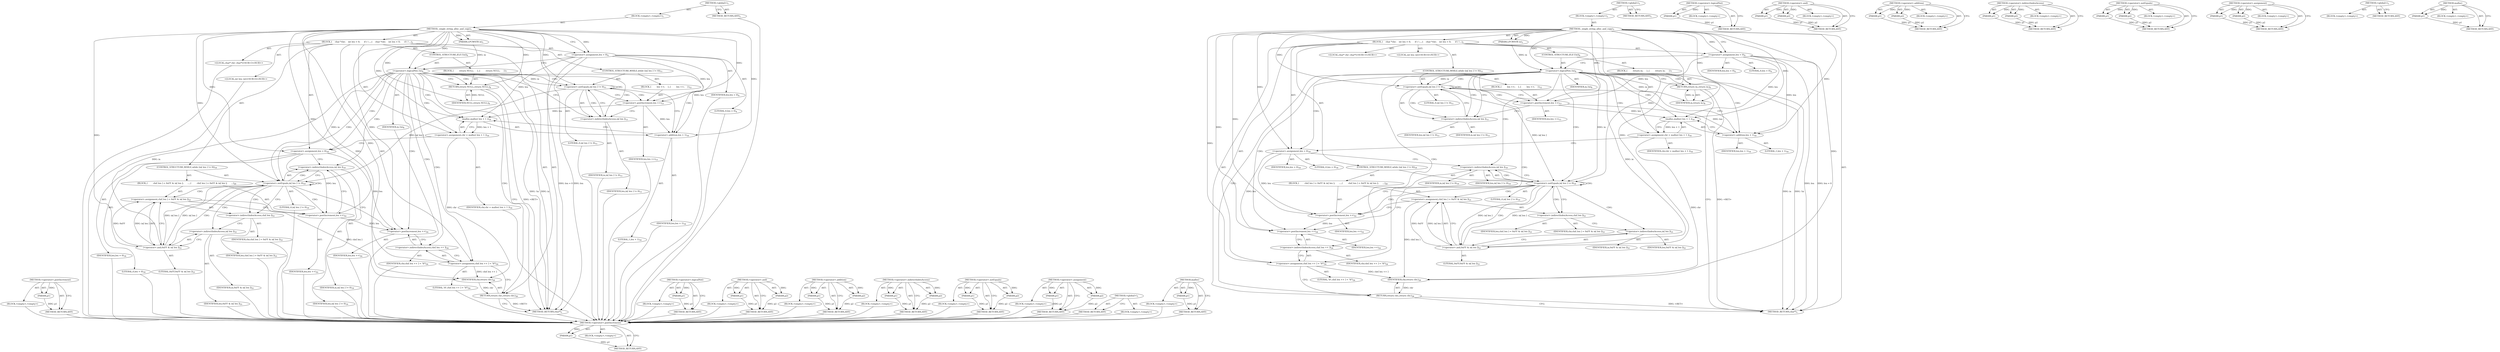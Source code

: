 digraph "malloc" {
vulnerable_108 [label=<(METHOD,&lt;operator&gt;.postIncrement)>];
vulnerable_109 [label=<(PARAM,p1)>];
vulnerable_110 [label=<(BLOCK,&lt;empty&gt;,&lt;empty&gt;)>];
vulnerable_111 [label=<(METHOD_RETURN,ANY)>];
vulnerable_6 [label=<(METHOD,&lt;global&gt;)<SUB>1</SUB>>];
vulnerable_7 [label=<(BLOCK,&lt;empty&gt;,&lt;empty&gt;)<SUB>1</SUB>>];
vulnerable_8 [label=<(METHOD,_single_string_alloc_and_copy)<SUB>1</SUB>>];
vulnerable_9 [label=<(PARAM,LPCWSTR in)<SUB>1</SUB>>];
vulnerable_10 [label=<(BLOCK,{
    char *chr;
    int len = 0;
 
     if ( !...,{
    char *chr;
    int len = 0;
 
     if ( !...)<SUB>2</SUB>>];
vulnerable_11 [label="<(LOCAL,char* chr: char*)<SUB>3</SUB>>"];
vulnerable_12 [label="<(LOCAL,int len: int)<SUB>4</SUB>>"];
vulnerable_13 [label=<(&lt;operator&gt;.assignment,len = 0)<SUB>4</SUB>>];
vulnerable_14 [label=<(IDENTIFIER,len,len = 0)<SUB>4</SUB>>];
vulnerable_15 [label=<(LITERAL,0,len = 0)<SUB>4</SUB>>];
vulnerable_16 [label=<(CONTROL_STRUCTURE,IF,if (!in))<SUB>6</SUB>>];
vulnerable_17 [label=<(&lt;operator&gt;.logicalNot,!in)<SUB>6</SUB>>];
vulnerable_18 [label=<(IDENTIFIER,in,!in)<SUB>6</SUB>>];
vulnerable_19 [label=<(BLOCK,{
        return in;
     },{
        return in;
     })<SUB>7</SUB>>];
vulnerable_20 [label=<(RETURN,return in;,return in;)<SUB>8</SUB>>];
vulnerable_21 [label=<(IDENTIFIER,in,return in;)<SUB>8</SUB>>];
vulnerable_22 [label=<(CONTROL_STRUCTURE,WHILE,while (in[ len ] != 0))<SUB>11</SUB>>];
vulnerable_23 [label=<(&lt;operator&gt;.notEquals,in[ len ] != 0)<SUB>11</SUB>>];
vulnerable_24 [label=<(&lt;operator&gt;.indirectIndexAccess,in[ len ])<SUB>11</SUB>>];
vulnerable_25 [label=<(IDENTIFIER,in,in[ len ] != 0)<SUB>11</SUB>>];
vulnerable_26 [label=<(IDENTIFIER,len,in[ len ] != 0)<SUB>11</SUB>>];
vulnerable_27 [label=<(LITERAL,0,in[ len ] != 0)<SUB>11</SUB>>];
vulnerable_28 [label=<(BLOCK,{
        len ++;
    },{
        len ++;
    })<SUB>12</SUB>>];
vulnerable_29 [label=<(&lt;operator&gt;.postIncrement,len ++)<SUB>13</SUB>>];
vulnerable_30 [label=<(IDENTIFIER,len,len ++)<SUB>13</SUB>>];
vulnerable_31 [label=<(&lt;operator&gt;.assignment,chr = malloc( len + 1 ))<SUB>16</SUB>>];
vulnerable_32 [label=<(IDENTIFIER,chr,chr = malloc( len + 1 ))<SUB>16</SUB>>];
vulnerable_33 [label=<(malloc,malloc( len + 1 ))<SUB>16</SUB>>];
vulnerable_34 [label=<(&lt;operator&gt;.addition,len + 1)<SUB>16</SUB>>];
vulnerable_35 [label=<(IDENTIFIER,len,len + 1)<SUB>16</SUB>>];
vulnerable_36 [label=<(LITERAL,1,len + 1)<SUB>16</SUB>>];
vulnerable_37 [label=<(&lt;operator&gt;.assignment,len = 0)<SUB>18</SUB>>];
vulnerable_38 [label=<(IDENTIFIER,len,len = 0)<SUB>18</SUB>>];
vulnerable_39 [label=<(LITERAL,0,len = 0)<SUB>18</SUB>>];
vulnerable_40 [label=<(CONTROL_STRUCTURE,WHILE,while (in[ len ] != 0))<SUB>19</SUB>>];
vulnerable_41 [label=<(&lt;operator&gt;.notEquals,in[ len ] != 0)<SUB>19</SUB>>];
vulnerable_42 [label=<(&lt;operator&gt;.indirectIndexAccess,in[ len ])<SUB>19</SUB>>];
vulnerable_43 [label=<(IDENTIFIER,in,in[ len ] != 0)<SUB>19</SUB>>];
vulnerable_44 [label=<(IDENTIFIER,len,in[ len ] != 0)<SUB>19</SUB>>];
vulnerable_45 [label=<(LITERAL,0,in[ len ] != 0)<SUB>19</SUB>>];
vulnerable_46 [label=<(BLOCK,{
        chr[ len ] = 0xFF &amp; in[ len ];
      ...,{
        chr[ len ] = 0xFF &amp; in[ len ];
      ...)<SUB>20</SUB>>];
vulnerable_47 [label=<(&lt;operator&gt;.assignment,chr[ len ] = 0xFF &amp; in[ len ])<SUB>21</SUB>>];
vulnerable_48 [label=<(&lt;operator&gt;.indirectIndexAccess,chr[ len ])<SUB>21</SUB>>];
vulnerable_49 [label=<(IDENTIFIER,chr,chr[ len ] = 0xFF &amp; in[ len ])<SUB>21</SUB>>];
vulnerable_50 [label=<(IDENTIFIER,len,chr[ len ] = 0xFF &amp; in[ len ])<SUB>21</SUB>>];
vulnerable_51 [label=<(&lt;operator&gt;.and,0xFF &amp; in[ len ])<SUB>21</SUB>>];
vulnerable_52 [label=<(LITERAL,0xFF,0xFF &amp; in[ len ])<SUB>21</SUB>>];
vulnerable_53 [label=<(&lt;operator&gt;.indirectIndexAccess,in[ len ])<SUB>21</SUB>>];
vulnerable_54 [label=<(IDENTIFIER,in,0xFF &amp; in[ len ])<SUB>21</SUB>>];
vulnerable_55 [label=<(IDENTIFIER,len,0xFF &amp; in[ len ])<SUB>21</SUB>>];
vulnerable_56 [label=<(&lt;operator&gt;.postIncrement,len ++)<SUB>22</SUB>>];
vulnerable_57 [label=<(IDENTIFIER,len,len ++)<SUB>22</SUB>>];
vulnerable_58 [label=<(&lt;operator&gt;.assignment,chr[ len ++ ] = '\0')<SUB>24</SUB>>];
vulnerable_59 [label=<(&lt;operator&gt;.indirectIndexAccess,chr[ len ++ ])<SUB>24</SUB>>];
vulnerable_60 [label=<(IDENTIFIER,chr,chr[ len ++ ] = '\0')<SUB>24</SUB>>];
vulnerable_61 [label=<(&lt;operator&gt;.postIncrement,len ++)<SUB>24</SUB>>];
vulnerable_62 [label=<(IDENTIFIER,len,len ++)<SUB>24</SUB>>];
vulnerable_63 [label=<(LITERAL,'\0',chr[ len ++ ] = '\0')<SUB>24</SUB>>];
vulnerable_64 [label=<(RETURN,return chr;,return chr;)<SUB>26</SUB>>];
vulnerable_65 [label=<(IDENTIFIER,chr,return chr;)<SUB>26</SUB>>];
vulnerable_66 [label=<(METHOD_RETURN,char*)<SUB>1</SUB>>];
vulnerable_68 [label=<(METHOD_RETURN,ANY)<SUB>1</SUB>>];
vulnerable_94 [label=<(METHOD,&lt;operator&gt;.logicalNot)>];
vulnerable_95 [label=<(PARAM,p1)>];
vulnerable_96 [label=<(BLOCK,&lt;empty&gt;,&lt;empty&gt;)>];
vulnerable_97 [label=<(METHOD_RETURN,ANY)>];
vulnerable_121 [label=<(METHOD,&lt;operator&gt;.and)>];
vulnerable_122 [label=<(PARAM,p1)>];
vulnerable_123 [label=<(PARAM,p2)>];
vulnerable_124 [label=<(BLOCK,&lt;empty&gt;,&lt;empty&gt;)>];
vulnerable_125 [label=<(METHOD_RETURN,ANY)>];
vulnerable_116 [label=<(METHOD,&lt;operator&gt;.addition)>];
vulnerable_117 [label=<(PARAM,p1)>];
vulnerable_118 [label=<(PARAM,p2)>];
vulnerable_119 [label=<(BLOCK,&lt;empty&gt;,&lt;empty&gt;)>];
vulnerable_120 [label=<(METHOD_RETURN,ANY)>];
vulnerable_103 [label=<(METHOD,&lt;operator&gt;.indirectIndexAccess)>];
vulnerable_104 [label=<(PARAM,p1)>];
vulnerable_105 [label=<(PARAM,p2)>];
vulnerable_106 [label=<(BLOCK,&lt;empty&gt;,&lt;empty&gt;)>];
vulnerable_107 [label=<(METHOD_RETURN,ANY)>];
vulnerable_98 [label=<(METHOD,&lt;operator&gt;.notEquals)>];
vulnerable_99 [label=<(PARAM,p1)>];
vulnerable_100 [label=<(PARAM,p2)>];
vulnerable_101 [label=<(BLOCK,&lt;empty&gt;,&lt;empty&gt;)>];
vulnerable_102 [label=<(METHOD_RETURN,ANY)>];
vulnerable_89 [label=<(METHOD,&lt;operator&gt;.assignment)>];
vulnerable_90 [label=<(PARAM,p1)>];
vulnerable_91 [label=<(PARAM,p2)>];
vulnerable_92 [label=<(BLOCK,&lt;empty&gt;,&lt;empty&gt;)>];
vulnerable_93 [label=<(METHOD_RETURN,ANY)>];
vulnerable_83 [label=<(METHOD,&lt;global&gt;)<SUB>1</SUB>>];
vulnerable_84 [label=<(BLOCK,&lt;empty&gt;,&lt;empty&gt;)>];
vulnerable_85 [label=<(METHOD_RETURN,ANY)>];
vulnerable_112 [label=<(METHOD,malloc)>];
vulnerable_113 [label=<(PARAM,p1)>];
vulnerable_114 [label=<(BLOCK,&lt;empty&gt;,&lt;empty&gt;)>];
vulnerable_115 [label=<(METHOD_RETURN,ANY)>];
fixed_108 [label=<(METHOD,&lt;operator&gt;.postIncrement)>];
fixed_109 [label=<(PARAM,p1)>];
fixed_110 [label=<(BLOCK,&lt;empty&gt;,&lt;empty&gt;)>];
fixed_111 [label=<(METHOD_RETURN,ANY)>];
fixed_6 [label=<(METHOD,&lt;global&gt;)<SUB>1</SUB>>];
fixed_7 [label=<(BLOCK,&lt;empty&gt;,&lt;empty&gt;)<SUB>1</SUB>>];
fixed_8 [label=<(METHOD,_single_string_alloc_and_copy)<SUB>1</SUB>>];
fixed_9 [label=<(PARAM,LPCWSTR in)<SUB>1</SUB>>];
fixed_10 [label=<(BLOCK,{
    char *chr;
    int len = 0;
 
     if ( !...,{
    char *chr;
    int len = 0;
 
     if ( !...)<SUB>2</SUB>>];
fixed_11 [label="<(LOCAL,char* chr: char*)<SUB>3</SUB>>"];
fixed_12 [label="<(LOCAL,int len: int)<SUB>4</SUB>>"];
fixed_13 [label=<(&lt;operator&gt;.assignment,len = 0)<SUB>4</SUB>>];
fixed_14 [label=<(IDENTIFIER,len,len = 0)<SUB>4</SUB>>];
fixed_15 [label=<(LITERAL,0,len = 0)<SUB>4</SUB>>];
fixed_16 [label=<(CONTROL_STRUCTURE,IF,if (!in))<SUB>6</SUB>>];
fixed_17 [label=<(&lt;operator&gt;.logicalNot,!in)<SUB>6</SUB>>];
fixed_18 [label=<(IDENTIFIER,in,!in)<SUB>6</SUB>>];
fixed_19 [label=<(BLOCK,{
        return NULL;
     },{
        return NULL;
     })<SUB>7</SUB>>];
fixed_20 [label=<(RETURN,return NULL;,return NULL;)<SUB>8</SUB>>];
fixed_21 [label=<(IDENTIFIER,NULL,return NULL;)<SUB>8</SUB>>];
fixed_22 [label=<(CONTROL_STRUCTURE,WHILE,while (in[ len ] != 0))<SUB>11</SUB>>];
fixed_23 [label=<(&lt;operator&gt;.notEquals,in[ len ] != 0)<SUB>11</SUB>>];
fixed_24 [label=<(&lt;operator&gt;.indirectIndexAccess,in[ len ])<SUB>11</SUB>>];
fixed_25 [label=<(IDENTIFIER,in,in[ len ] != 0)<SUB>11</SUB>>];
fixed_26 [label=<(IDENTIFIER,len,in[ len ] != 0)<SUB>11</SUB>>];
fixed_27 [label=<(LITERAL,0,in[ len ] != 0)<SUB>11</SUB>>];
fixed_28 [label=<(BLOCK,{
        len ++;
    },{
        len ++;
    })<SUB>12</SUB>>];
fixed_29 [label=<(&lt;operator&gt;.postIncrement,len ++)<SUB>13</SUB>>];
fixed_30 [label=<(IDENTIFIER,len,len ++)<SUB>13</SUB>>];
fixed_31 [label=<(&lt;operator&gt;.assignment,chr = malloc( len + 1 ))<SUB>16</SUB>>];
fixed_32 [label=<(IDENTIFIER,chr,chr = malloc( len + 1 ))<SUB>16</SUB>>];
fixed_33 [label=<(malloc,malloc( len + 1 ))<SUB>16</SUB>>];
fixed_34 [label=<(&lt;operator&gt;.addition,len + 1)<SUB>16</SUB>>];
fixed_35 [label=<(IDENTIFIER,len,len + 1)<SUB>16</SUB>>];
fixed_36 [label=<(LITERAL,1,len + 1)<SUB>16</SUB>>];
fixed_37 [label=<(&lt;operator&gt;.assignment,len = 0)<SUB>18</SUB>>];
fixed_38 [label=<(IDENTIFIER,len,len = 0)<SUB>18</SUB>>];
fixed_39 [label=<(LITERAL,0,len = 0)<SUB>18</SUB>>];
fixed_40 [label=<(CONTROL_STRUCTURE,WHILE,while (in[ len ] != 0))<SUB>19</SUB>>];
fixed_41 [label=<(&lt;operator&gt;.notEquals,in[ len ] != 0)<SUB>19</SUB>>];
fixed_42 [label=<(&lt;operator&gt;.indirectIndexAccess,in[ len ])<SUB>19</SUB>>];
fixed_43 [label=<(IDENTIFIER,in,in[ len ] != 0)<SUB>19</SUB>>];
fixed_44 [label=<(IDENTIFIER,len,in[ len ] != 0)<SUB>19</SUB>>];
fixed_45 [label=<(LITERAL,0,in[ len ] != 0)<SUB>19</SUB>>];
fixed_46 [label=<(BLOCK,{
        chr[ len ] = 0xFF &amp; in[ len ];
      ...,{
        chr[ len ] = 0xFF &amp; in[ len ];
      ...)<SUB>20</SUB>>];
fixed_47 [label=<(&lt;operator&gt;.assignment,chr[ len ] = 0xFF &amp; in[ len ])<SUB>21</SUB>>];
fixed_48 [label=<(&lt;operator&gt;.indirectIndexAccess,chr[ len ])<SUB>21</SUB>>];
fixed_49 [label=<(IDENTIFIER,chr,chr[ len ] = 0xFF &amp; in[ len ])<SUB>21</SUB>>];
fixed_50 [label=<(IDENTIFIER,len,chr[ len ] = 0xFF &amp; in[ len ])<SUB>21</SUB>>];
fixed_51 [label=<(&lt;operator&gt;.and,0xFF &amp; in[ len ])<SUB>21</SUB>>];
fixed_52 [label=<(LITERAL,0xFF,0xFF &amp; in[ len ])<SUB>21</SUB>>];
fixed_53 [label=<(&lt;operator&gt;.indirectIndexAccess,in[ len ])<SUB>21</SUB>>];
fixed_54 [label=<(IDENTIFIER,in,0xFF &amp; in[ len ])<SUB>21</SUB>>];
fixed_55 [label=<(IDENTIFIER,len,0xFF &amp; in[ len ])<SUB>21</SUB>>];
fixed_56 [label=<(&lt;operator&gt;.postIncrement,len ++)<SUB>22</SUB>>];
fixed_57 [label=<(IDENTIFIER,len,len ++)<SUB>22</SUB>>];
fixed_58 [label=<(&lt;operator&gt;.assignment,chr[ len ++ ] = '\0')<SUB>24</SUB>>];
fixed_59 [label=<(&lt;operator&gt;.indirectIndexAccess,chr[ len ++ ])<SUB>24</SUB>>];
fixed_60 [label=<(IDENTIFIER,chr,chr[ len ++ ] = '\0')<SUB>24</SUB>>];
fixed_61 [label=<(&lt;operator&gt;.postIncrement,len ++)<SUB>24</SUB>>];
fixed_62 [label=<(IDENTIFIER,len,len ++)<SUB>24</SUB>>];
fixed_63 [label=<(LITERAL,'\0',chr[ len ++ ] = '\0')<SUB>24</SUB>>];
fixed_64 [label=<(RETURN,return chr;,return chr;)<SUB>26</SUB>>];
fixed_65 [label=<(IDENTIFIER,chr,return chr;)<SUB>26</SUB>>];
fixed_66 [label=<(METHOD_RETURN,char*)<SUB>1</SUB>>];
fixed_68 [label=<(METHOD_RETURN,ANY)<SUB>1</SUB>>];
fixed_94 [label=<(METHOD,&lt;operator&gt;.logicalNot)>];
fixed_95 [label=<(PARAM,p1)>];
fixed_96 [label=<(BLOCK,&lt;empty&gt;,&lt;empty&gt;)>];
fixed_97 [label=<(METHOD_RETURN,ANY)>];
fixed_121 [label=<(METHOD,&lt;operator&gt;.and)>];
fixed_122 [label=<(PARAM,p1)>];
fixed_123 [label=<(PARAM,p2)>];
fixed_124 [label=<(BLOCK,&lt;empty&gt;,&lt;empty&gt;)>];
fixed_125 [label=<(METHOD_RETURN,ANY)>];
fixed_116 [label=<(METHOD,&lt;operator&gt;.addition)>];
fixed_117 [label=<(PARAM,p1)>];
fixed_118 [label=<(PARAM,p2)>];
fixed_119 [label=<(BLOCK,&lt;empty&gt;,&lt;empty&gt;)>];
fixed_120 [label=<(METHOD_RETURN,ANY)>];
fixed_103 [label=<(METHOD,&lt;operator&gt;.indirectIndexAccess)>];
fixed_104 [label=<(PARAM,p1)>];
fixed_105 [label=<(PARAM,p2)>];
fixed_106 [label=<(BLOCK,&lt;empty&gt;,&lt;empty&gt;)>];
fixed_107 [label=<(METHOD_RETURN,ANY)>];
fixed_98 [label=<(METHOD,&lt;operator&gt;.notEquals)>];
fixed_99 [label=<(PARAM,p1)>];
fixed_100 [label=<(PARAM,p2)>];
fixed_101 [label=<(BLOCK,&lt;empty&gt;,&lt;empty&gt;)>];
fixed_102 [label=<(METHOD_RETURN,ANY)>];
fixed_89 [label=<(METHOD,&lt;operator&gt;.assignment)>];
fixed_90 [label=<(PARAM,p1)>];
fixed_91 [label=<(PARAM,p2)>];
fixed_92 [label=<(BLOCK,&lt;empty&gt;,&lt;empty&gt;)>];
fixed_93 [label=<(METHOD_RETURN,ANY)>];
fixed_83 [label=<(METHOD,&lt;global&gt;)<SUB>1</SUB>>];
fixed_84 [label=<(BLOCK,&lt;empty&gt;,&lt;empty&gt;)>];
fixed_85 [label=<(METHOD_RETURN,ANY)>];
fixed_112 [label=<(METHOD,malloc)>];
fixed_113 [label=<(PARAM,p1)>];
fixed_114 [label=<(BLOCK,&lt;empty&gt;,&lt;empty&gt;)>];
fixed_115 [label=<(METHOD_RETURN,ANY)>];
vulnerable_108 -> vulnerable_109  [key=0, label="AST: "];
vulnerable_108 -> vulnerable_109  [key=1, label="DDG: "];
vulnerable_108 -> vulnerable_110  [key=0, label="AST: "];
vulnerable_108 -> vulnerable_111  [key=0, label="AST: "];
vulnerable_108 -> vulnerable_111  [key=1, label="CFG: "];
vulnerable_109 -> vulnerable_111  [key=0, label="DDG: p1"];
vulnerable_6 -> vulnerable_7  [key=0, label="AST: "];
vulnerable_6 -> vulnerable_68  [key=0, label="AST: "];
vulnerable_6 -> vulnerable_68  [key=1, label="CFG: "];
vulnerable_7 -> vulnerable_8  [key=0, label="AST: "];
vulnerable_8 -> vulnerable_9  [key=0, label="AST: "];
vulnerable_8 -> vulnerable_9  [key=1, label="DDG: "];
vulnerable_8 -> vulnerable_10  [key=0, label="AST: "];
vulnerable_8 -> vulnerable_66  [key=0, label="AST: "];
vulnerable_8 -> vulnerable_13  [key=0, label="CFG: "];
vulnerable_8 -> vulnerable_13  [key=1, label="DDG: "];
vulnerable_8 -> vulnerable_37  [key=0, label="DDG: "];
vulnerable_8 -> vulnerable_58  [key=0, label="DDG: "];
vulnerable_8 -> vulnerable_65  [key=0, label="DDG: "];
vulnerable_8 -> vulnerable_17  [key=0, label="DDG: "];
vulnerable_8 -> vulnerable_23  [key=0, label="DDG: "];
vulnerable_8 -> vulnerable_33  [key=0, label="DDG: "];
vulnerable_8 -> vulnerable_41  [key=0, label="DDG: "];
vulnerable_8 -> vulnerable_21  [key=0, label="DDG: "];
vulnerable_8 -> vulnerable_29  [key=0, label="DDG: "];
vulnerable_8 -> vulnerable_34  [key=0, label="DDG: "];
vulnerable_8 -> vulnerable_56  [key=0, label="DDG: "];
vulnerable_8 -> vulnerable_61  [key=0, label="DDG: "];
vulnerable_8 -> vulnerable_51  [key=0, label="DDG: "];
vulnerable_9 -> vulnerable_17  [key=0, label="DDG: in"];
vulnerable_10 -> vulnerable_11  [key=0, label="AST: "];
vulnerable_10 -> vulnerable_12  [key=0, label="AST: "];
vulnerable_10 -> vulnerable_13  [key=0, label="AST: "];
vulnerable_10 -> vulnerable_16  [key=0, label="AST: "];
vulnerable_10 -> vulnerable_22  [key=0, label="AST: "];
vulnerable_10 -> vulnerable_31  [key=0, label="AST: "];
vulnerable_10 -> vulnerable_37  [key=0, label="AST: "];
vulnerable_10 -> vulnerable_40  [key=0, label="AST: "];
vulnerable_10 -> vulnerable_58  [key=0, label="AST: "];
vulnerable_10 -> vulnerable_64  [key=0, label="AST: "];
vulnerable_13 -> vulnerable_14  [key=0, label="AST: "];
vulnerable_13 -> vulnerable_15  [key=0, label="AST: "];
vulnerable_13 -> vulnerable_17  [key=0, label="CFG: "];
vulnerable_13 -> vulnerable_66  [key=0, label="DDG: len"];
vulnerable_13 -> vulnerable_66  [key=1, label="DDG: len = 0"];
vulnerable_13 -> vulnerable_33  [key=0, label="DDG: len"];
vulnerable_13 -> vulnerable_29  [key=0, label="DDG: len"];
vulnerable_13 -> vulnerable_34  [key=0, label="DDG: len"];
vulnerable_16 -> vulnerable_17  [key=0, label="AST: "];
vulnerable_16 -> vulnerable_19  [key=0, label="AST: "];
vulnerable_17 -> vulnerable_18  [key=0, label="AST: "];
vulnerable_17 -> vulnerable_20  [key=0, label="CFG: "];
vulnerable_17 -> vulnerable_20  [key=1, label="CDG: "];
vulnerable_17 -> vulnerable_24  [key=0, label="CFG: "];
vulnerable_17 -> vulnerable_24  [key=1, label="CDG: "];
vulnerable_17 -> vulnerable_66  [key=0, label="DDG: in"];
vulnerable_17 -> vulnerable_66  [key=1, label="DDG: !in"];
vulnerable_17 -> vulnerable_23  [key=0, label="DDG: in"];
vulnerable_17 -> vulnerable_23  [key=1, label="CDG: "];
vulnerable_17 -> vulnerable_41  [key=0, label="DDG: in"];
vulnerable_17 -> vulnerable_41  [key=1, label="CDG: "];
vulnerable_17 -> vulnerable_21  [key=0, label="DDG: in"];
vulnerable_17 -> vulnerable_51  [key=0, label="DDG: in"];
vulnerable_17 -> vulnerable_34  [key=0, label="CDG: "];
vulnerable_17 -> vulnerable_58  [key=0, label="CDG: "];
vulnerable_17 -> vulnerable_33  [key=0, label="CDG: "];
vulnerable_17 -> vulnerable_61  [key=0, label="CDG: "];
vulnerable_17 -> vulnerable_64  [key=0, label="CDG: "];
vulnerable_17 -> vulnerable_42  [key=0, label="CDG: "];
vulnerable_17 -> vulnerable_37  [key=0, label="CDG: "];
vulnerable_17 -> vulnerable_59  [key=0, label="CDG: "];
vulnerable_17 -> vulnerable_31  [key=0, label="CDG: "];
vulnerable_19 -> vulnerable_20  [key=0, label="AST: "];
vulnerable_20 -> vulnerable_21  [key=0, label="AST: "];
vulnerable_20 -> vulnerable_66  [key=0, label="CFG: "];
vulnerable_20 -> vulnerable_66  [key=1, label="DDG: &lt;RET&gt;"];
vulnerable_21 -> vulnerable_20  [key=0, label="DDG: in"];
vulnerable_22 -> vulnerable_23  [key=0, label="AST: "];
vulnerable_22 -> vulnerable_28  [key=0, label="AST: "];
vulnerable_23 -> vulnerable_24  [key=0, label="AST: "];
vulnerable_23 -> vulnerable_24  [key=1, label="CDG: "];
vulnerable_23 -> vulnerable_27  [key=0, label="AST: "];
vulnerable_23 -> vulnerable_29  [key=0, label="CFG: "];
vulnerable_23 -> vulnerable_29  [key=1, label="CDG: "];
vulnerable_23 -> vulnerable_34  [key=0, label="CFG: "];
vulnerable_23 -> vulnerable_41  [key=0, label="DDG: in[ len ]"];
vulnerable_23 -> vulnerable_23  [key=0, label="CDG: "];
vulnerable_24 -> vulnerable_25  [key=0, label="AST: "];
vulnerable_24 -> vulnerable_26  [key=0, label="AST: "];
vulnerable_24 -> vulnerable_23  [key=0, label="CFG: "];
vulnerable_28 -> vulnerable_29  [key=0, label="AST: "];
vulnerable_29 -> vulnerable_30  [key=0, label="AST: "];
vulnerable_29 -> vulnerable_24  [key=0, label="CFG: "];
vulnerable_29 -> vulnerable_33  [key=0, label="DDG: len"];
vulnerable_29 -> vulnerable_34  [key=0, label="DDG: len"];
vulnerable_31 -> vulnerable_32  [key=0, label="AST: "];
vulnerable_31 -> vulnerable_33  [key=0, label="AST: "];
vulnerable_31 -> vulnerable_37  [key=0, label="CFG: "];
vulnerable_31 -> vulnerable_65  [key=0, label="DDG: chr"];
vulnerable_33 -> vulnerable_34  [key=0, label="AST: "];
vulnerable_33 -> vulnerable_31  [key=0, label="CFG: "];
vulnerable_33 -> vulnerable_31  [key=1, label="DDG: len + 1"];
vulnerable_34 -> vulnerable_35  [key=0, label="AST: "];
vulnerable_34 -> vulnerable_36  [key=0, label="AST: "];
vulnerable_34 -> vulnerable_33  [key=0, label="CFG: "];
vulnerable_37 -> vulnerable_38  [key=0, label="AST: "];
vulnerable_37 -> vulnerable_39  [key=0, label="AST: "];
vulnerable_37 -> vulnerable_42  [key=0, label="CFG: "];
vulnerable_37 -> vulnerable_56  [key=0, label="DDG: len"];
vulnerable_37 -> vulnerable_61  [key=0, label="DDG: len"];
vulnerable_40 -> vulnerable_41  [key=0, label="AST: "];
vulnerable_40 -> vulnerable_46  [key=0, label="AST: "];
vulnerable_41 -> vulnerable_42  [key=0, label="AST: "];
vulnerable_41 -> vulnerable_42  [key=1, label="CDG: "];
vulnerable_41 -> vulnerable_45  [key=0, label="AST: "];
vulnerable_41 -> vulnerable_48  [key=0, label="CFG: "];
vulnerable_41 -> vulnerable_48  [key=1, label="CDG: "];
vulnerable_41 -> vulnerable_61  [key=0, label="CFG: "];
vulnerable_41 -> vulnerable_51  [key=0, label="DDG: in[ len ]"];
vulnerable_41 -> vulnerable_51  [key=1, label="CDG: "];
vulnerable_41 -> vulnerable_47  [key=0, label="CDG: "];
vulnerable_41 -> vulnerable_53  [key=0, label="CDG: "];
vulnerable_41 -> vulnerable_56  [key=0, label="CDG: "];
vulnerable_41 -> vulnerable_41  [key=0, label="CDG: "];
vulnerable_42 -> vulnerable_43  [key=0, label="AST: "];
vulnerable_42 -> vulnerable_44  [key=0, label="AST: "];
vulnerable_42 -> vulnerable_41  [key=0, label="CFG: "];
vulnerable_46 -> vulnerable_47  [key=0, label="AST: "];
vulnerable_46 -> vulnerable_56  [key=0, label="AST: "];
vulnerable_47 -> vulnerable_48  [key=0, label="AST: "];
vulnerable_47 -> vulnerable_51  [key=0, label="AST: "];
vulnerable_47 -> vulnerable_56  [key=0, label="CFG: "];
vulnerable_47 -> vulnerable_65  [key=0, label="DDG: chr[ len ]"];
vulnerable_48 -> vulnerable_49  [key=0, label="AST: "];
vulnerable_48 -> vulnerable_50  [key=0, label="AST: "];
vulnerable_48 -> vulnerable_53  [key=0, label="CFG: "];
vulnerable_51 -> vulnerable_52  [key=0, label="AST: "];
vulnerable_51 -> vulnerable_53  [key=0, label="AST: "];
vulnerable_51 -> vulnerable_47  [key=0, label="CFG: "];
vulnerable_51 -> vulnerable_47  [key=1, label="DDG: 0xFF"];
vulnerable_51 -> vulnerable_47  [key=2, label="DDG: in[ len ]"];
vulnerable_51 -> vulnerable_41  [key=0, label="DDG: in[ len ]"];
vulnerable_53 -> vulnerable_54  [key=0, label="AST: "];
vulnerable_53 -> vulnerable_55  [key=0, label="AST: "];
vulnerable_53 -> vulnerable_51  [key=0, label="CFG: "];
vulnerable_56 -> vulnerable_57  [key=0, label="AST: "];
vulnerable_56 -> vulnerable_42  [key=0, label="CFG: "];
vulnerable_56 -> vulnerable_61  [key=0, label="DDG: len"];
vulnerable_58 -> vulnerable_59  [key=0, label="AST: "];
vulnerable_58 -> vulnerable_63  [key=0, label="AST: "];
vulnerable_58 -> vulnerable_64  [key=0, label="CFG: "];
vulnerable_58 -> vulnerable_65  [key=0, label="DDG: chr[ len ++ ]"];
vulnerable_59 -> vulnerable_60  [key=0, label="AST: "];
vulnerable_59 -> vulnerable_61  [key=0, label="AST: "];
vulnerable_59 -> vulnerable_58  [key=0, label="CFG: "];
vulnerable_61 -> vulnerable_62  [key=0, label="AST: "];
vulnerable_61 -> vulnerable_59  [key=0, label="CFG: "];
vulnerable_64 -> vulnerable_65  [key=0, label="AST: "];
vulnerable_64 -> vulnerable_66  [key=0, label="CFG: "];
vulnerable_64 -> vulnerable_66  [key=1, label="DDG: &lt;RET&gt;"];
vulnerable_65 -> vulnerable_64  [key=0, label="DDG: chr"];
vulnerable_94 -> vulnerable_95  [key=0, label="AST: "];
vulnerable_94 -> vulnerable_95  [key=1, label="DDG: "];
vulnerable_94 -> vulnerable_96  [key=0, label="AST: "];
vulnerable_94 -> vulnerable_97  [key=0, label="AST: "];
vulnerable_94 -> vulnerable_97  [key=1, label="CFG: "];
vulnerable_95 -> vulnerable_97  [key=0, label="DDG: p1"];
vulnerable_121 -> vulnerable_122  [key=0, label="AST: "];
vulnerable_121 -> vulnerable_122  [key=1, label="DDG: "];
vulnerable_121 -> vulnerable_124  [key=0, label="AST: "];
vulnerable_121 -> vulnerable_123  [key=0, label="AST: "];
vulnerable_121 -> vulnerable_123  [key=1, label="DDG: "];
vulnerable_121 -> vulnerable_125  [key=0, label="AST: "];
vulnerable_121 -> vulnerable_125  [key=1, label="CFG: "];
vulnerable_122 -> vulnerable_125  [key=0, label="DDG: p1"];
vulnerable_123 -> vulnerable_125  [key=0, label="DDG: p2"];
vulnerable_116 -> vulnerable_117  [key=0, label="AST: "];
vulnerable_116 -> vulnerable_117  [key=1, label="DDG: "];
vulnerable_116 -> vulnerable_119  [key=0, label="AST: "];
vulnerable_116 -> vulnerable_118  [key=0, label="AST: "];
vulnerable_116 -> vulnerable_118  [key=1, label="DDG: "];
vulnerable_116 -> vulnerable_120  [key=0, label="AST: "];
vulnerable_116 -> vulnerable_120  [key=1, label="CFG: "];
vulnerable_117 -> vulnerable_120  [key=0, label="DDG: p1"];
vulnerable_118 -> vulnerable_120  [key=0, label="DDG: p2"];
vulnerable_103 -> vulnerable_104  [key=0, label="AST: "];
vulnerable_103 -> vulnerable_104  [key=1, label="DDG: "];
vulnerable_103 -> vulnerable_106  [key=0, label="AST: "];
vulnerable_103 -> vulnerable_105  [key=0, label="AST: "];
vulnerable_103 -> vulnerable_105  [key=1, label="DDG: "];
vulnerable_103 -> vulnerable_107  [key=0, label="AST: "];
vulnerable_103 -> vulnerable_107  [key=1, label="CFG: "];
vulnerable_104 -> vulnerable_107  [key=0, label="DDG: p1"];
vulnerable_105 -> vulnerable_107  [key=0, label="DDG: p2"];
vulnerable_98 -> vulnerable_99  [key=0, label="AST: "];
vulnerable_98 -> vulnerable_99  [key=1, label="DDG: "];
vulnerable_98 -> vulnerable_101  [key=0, label="AST: "];
vulnerable_98 -> vulnerable_100  [key=0, label="AST: "];
vulnerable_98 -> vulnerable_100  [key=1, label="DDG: "];
vulnerable_98 -> vulnerable_102  [key=0, label="AST: "];
vulnerable_98 -> vulnerable_102  [key=1, label="CFG: "];
vulnerable_99 -> vulnerable_102  [key=0, label="DDG: p1"];
vulnerable_100 -> vulnerable_102  [key=0, label="DDG: p2"];
vulnerable_89 -> vulnerable_90  [key=0, label="AST: "];
vulnerable_89 -> vulnerable_90  [key=1, label="DDG: "];
vulnerable_89 -> vulnerable_92  [key=0, label="AST: "];
vulnerable_89 -> vulnerable_91  [key=0, label="AST: "];
vulnerable_89 -> vulnerable_91  [key=1, label="DDG: "];
vulnerable_89 -> vulnerable_93  [key=0, label="AST: "];
vulnerable_89 -> vulnerable_93  [key=1, label="CFG: "];
vulnerable_90 -> vulnerable_93  [key=0, label="DDG: p1"];
vulnerable_91 -> vulnerable_93  [key=0, label="DDG: p2"];
vulnerable_83 -> vulnerable_84  [key=0, label="AST: "];
vulnerable_83 -> vulnerable_85  [key=0, label="AST: "];
vulnerable_83 -> vulnerable_85  [key=1, label="CFG: "];
vulnerable_112 -> vulnerable_113  [key=0, label="AST: "];
vulnerable_112 -> vulnerable_113  [key=1, label="DDG: "];
vulnerable_112 -> vulnerable_114  [key=0, label="AST: "];
vulnerable_112 -> vulnerable_115  [key=0, label="AST: "];
vulnerable_112 -> vulnerable_115  [key=1, label="CFG: "];
vulnerable_113 -> vulnerable_115  [key=0, label="DDG: p1"];
fixed_108 -> fixed_109  [key=0, label="AST: "];
fixed_108 -> fixed_109  [key=1, label="DDG: "];
fixed_108 -> fixed_110  [key=0, label="AST: "];
fixed_108 -> fixed_111  [key=0, label="AST: "];
fixed_108 -> fixed_111  [key=1, label="CFG: "];
fixed_109 -> fixed_111  [key=0, label="DDG: p1"];
fixed_110 -> vulnerable_108  [key=0];
fixed_111 -> vulnerable_108  [key=0];
fixed_6 -> fixed_7  [key=0, label="AST: "];
fixed_6 -> fixed_68  [key=0, label="AST: "];
fixed_6 -> fixed_68  [key=1, label="CFG: "];
fixed_7 -> fixed_8  [key=0, label="AST: "];
fixed_8 -> fixed_9  [key=0, label="AST: "];
fixed_8 -> fixed_9  [key=1, label="DDG: "];
fixed_8 -> fixed_10  [key=0, label="AST: "];
fixed_8 -> fixed_66  [key=0, label="AST: "];
fixed_8 -> fixed_13  [key=0, label="CFG: "];
fixed_8 -> fixed_13  [key=1, label="DDG: "];
fixed_8 -> fixed_37  [key=0, label="DDG: "];
fixed_8 -> fixed_58  [key=0, label="DDG: "];
fixed_8 -> fixed_65  [key=0, label="DDG: "];
fixed_8 -> fixed_17  [key=0, label="DDG: "];
fixed_8 -> fixed_20  [key=0, label="DDG: "];
fixed_8 -> fixed_23  [key=0, label="DDG: "];
fixed_8 -> fixed_33  [key=0, label="DDG: "];
fixed_8 -> fixed_41  [key=0, label="DDG: "];
fixed_8 -> fixed_21  [key=0, label="DDG: "];
fixed_8 -> fixed_29  [key=0, label="DDG: "];
fixed_8 -> fixed_34  [key=0, label="DDG: "];
fixed_8 -> fixed_56  [key=0, label="DDG: "];
fixed_8 -> fixed_61  [key=0, label="DDG: "];
fixed_8 -> fixed_51  [key=0, label="DDG: "];
fixed_9 -> fixed_17  [key=0, label="DDG: in"];
fixed_10 -> fixed_11  [key=0, label="AST: "];
fixed_10 -> fixed_12  [key=0, label="AST: "];
fixed_10 -> fixed_13  [key=0, label="AST: "];
fixed_10 -> fixed_16  [key=0, label="AST: "];
fixed_10 -> fixed_22  [key=0, label="AST: "];
fixed_10 -> fixed_31  [key=0, label="AST: "];
fixed_10 -> fixed_37  [key=0, label="AST: "];
fixed_10 -> fixed_40  [key=0, label="AST: "];
fixed_10 -> fixed_58  [key=0, label="AST: "];
fixed_10 -> fixed_64  [key=0, label="AST: "];
fixed_11 -> vulnerable_108  [key=0];
fixed_12 -> vulnerable_108  [key=0];
fixed_13 -> fixed_14  [key=0, label="AST: "];
fixed_13 -> fixed_15  [key=0, label="AST: "];
fixed_13 -> fixed_17  [key=0, label="CFG: "];
fixed_13 -> fixed_66  [key=0, label="DDG: len"];
fixed_13 -> fixed_66  [key=1, label="DDG: len = 0"];
fixed_13 -> fixed_33  [key=0, label="DDG: len"];
fixed_13 -> fixed_29  [key=0, label="DDG: len"];
fixed_13 -> fixed_34  [key=0, label="DDG: len"];
fixed_14 -> vulnerable_108  [key=0];
fixed_15 -> vulnerable_108  [key=0];
fixed_16 -> fixed_17  [key=0, label="AST: "];
fixed_16 -> fixed_19  [key=0, label="AST: "];
fixed_17 -> fixed_18  [key=0, label="AST: "];
fixed_17 -> fixed_20  [key=0, label="CFG: "];
fixed_17 -> fixed_20  [key=1, label="CDG: "];
fixed_17 -> fixed_24  [key=0, label="CFG: "];
fixed_17 -> fixed_24  [key=1, label="CDG: "];
fixed_17 -> fixed_66  [key=0, label="DDG: in"];
fixed_17 -> fixed_66  [key=1, label="DDG: !in"];
fixed_17 -> fixed_23  [key=0, label="DDG: in"];
fixed_17 -> fixed_23  [key=1, label="CDG: "];
fixed_17 -> fixed_41  [key=0, label="DDG: in"];
fixed_17 -> fixed_41  [key=1, label="CDG: "];
fixed_17 -> fixed_51  [key=0, label="DDG: in"];
fixed_17 -> fixed_34  [key=0, label="CDG: "];
fixed_17 -> fixed_58  [key=0, label="CDG: "];
fixed_17 -> fixed_33  [key=0, label="CDG: "];
fixed_17 -> fixed_61  [key=0, label="CDG: "];
fixed_17 -> fixed_64  [key=0, label="CDG: "];
fixed_17 -> fixed_42  [key=0, label="CDG: "];
fixed_17 -> fixed_37  [key=0, label="CDG: "];
fixed_17 -> fixed_59  [key=0, label="CDG: "];
fixed_17 -> fixed_31  [key=0, label="CDG: "];
fixed_18 -> vulnerable_108  [key=0];
fixed_19 -> fixed_20  [key=0, label="AST: "];
fixed_20 -> fixed_21  [key=0, label="AST: "];
fixed_20 -> fixed_66  [key=0, label="CFG: "];
fixed_20 -> fixed_66  [key=1, label="DDG: &lt;RET&gt;"];
fixed_21 -> fixed_20  [key=0, label="DDG: NULL"];
fixed_22 -> fixed_23  [key=0, label="AST: "];
fixed_22 -> fixed_28  [key=0, label="AST: "];
fixed_23 -> fixed_24  [key=0, label="AST: "];
fixed_23 -> fixed_24  [key=1, label="CDG: "];
fixed_23 -> fixed_27  [key=0, label="AST: "];
fixed_23 -> fixed_29  [key=0, label="CFG: "];
fixed_23 -> fixed_29  [key=1, label="CDG: "];
fixed_23 -> fixed_34  [key=0, label="CFG: "];
fixed_23 -> fixed_41  [key=0, label="DDG: in[ len ]"];
fixed_23 -> fixed_23  [key=0, label="CDG: "];
fixed_24 -> fixed_25  [key=0, label="AST: "];
fixed_24 -> fixed_26  [key=0, label="AST: "];
fixed_24 -> fixed_23  [key=0, label="CFG: "];
fixed_25 -> vulnerable_108  [key=0];
fixed_26 -> vulnerable_108  [key=0];
fixed_27 -> vulnerable_108  [key=0];
fixed_28 -> fixed_29  [key=0, label="AST: "];
fixed_29 -> fixed_30  [key=0, label="AST: "];
fixed_29 -> fixed_24  [key=0, label="CFG: "];
fixed_29 -> fixed_33  [key=0, label="DDG: len"];
fixed_29 -> fixed_34  [key=0, label="DDG: len"];
fixed_30 -> vulnerable_108  [key=0];
fixed_31 -> fixed_32  [key=0, label="AST: "];
fixed_31 -> fixed_33  [key=0, label="AST: "];
fixed_31 -> fixed_37  [key=0, label="CFG: "];
fixed_31 -> fixed_65  [key=0, label="DDG: chr"];
fixed_32 -> vulnerable_108  [key=0];
fixed_33 -> fixed_34  [key=0, label="AST: "];
fixed_33 -> fixed_31  [key=0, label="CFG: "];
fixed_33 -> fixed_31  [key=1, label="DDG: len + 1"];
fixed_34 -> fixed_35  [key=0, label="AST: "];
fixed_34 -> fixed_36  [key=0, label="AST: "];
fixed_34 -> fixed_33  [key=0, label="CFG: "];
fixed_35 -> vulnerable_108  [key=0];
fixed_36 -> vulnerable_108  [key=0];
fixed_37 -> fixed_38  [key=0, label="AST: "];
fixed_37 -> fixed_39  [key=0, label="AST: "];
fixed_37 -> fixed_42  [key=0, label="CFG: "];
fixed_37 -> fixed_56  [key=0, label="DDG: len"];
fixed_37 -> fixed_61  [key=0, label="DDG: len"];
fixed_38 -> vulnerable_108  [key=0];
fixed_39 -> vulnerable_108  [key=0];
fixed_40 -> fixed_41  [key=0, label="AST: "];
fixed_40 -> fixed_46  [key=0, label="AST: "];
fixed_41 -> fixed_42  [key=0, label="AST: "];
fixed_41 -> fixed_42  [key=1, label="CDG: "];
fixed_41 -> fixed_45  [key=0, label="AST: "];
fixed_41 -> fixed_48  [key=0, label="CFG: "];
fixed_41 -> fixed_48  [key=1, label="CDG: "];
fixed_41 -> fixed_61  [key=0, label="CFG: "];
fixed_41 -> fixed_51  [key=0, label="DDG: in[ len ]"];
fixed_41 -> fixed_51  [key=1, label="CDG: "];
fixed_41 -> fixed_47  [key=0, label="CDG: "];
fixed_41 -> fixed_53  [key=0, label="CDG: "];
fixed_41 -> fixed_56  [key=0, label="CDG: "];
fixed_41 -> fixed_41  [key=0, label="CDG: "];
fixed_42 -> fixed_43  [key=0, label="AST: "];
fixed_42 -> fixed_44  [key=0, label="AST: "];
fixed_42 -> fixed_41  [key=0, label="CFG: "];
fixed_43 -> vulnerable_108  [key=0];
fixed_44 -> vulnerable_108  [key=0];
fixed_45 -> vulnerable_108  [key=0];
fixed_46 -> fixed_47  [key=0, label="AST: "];
fixed_46 -> fixed_56  [key=0, label="AST: "];
fixed_47 -> fixed_48  [key=0, label="AST: "];
fixed_47 -> fixed_51  [key=0, label="AST: "];
fixed_47 -> fixed_56  [key=0, label="CFG: "];
fixed_47 -> fixed_65  [key=0, label="DDG: chr[ len ]"];
fixed_48 -> fixed_49  [key=0, label="AST: "];
fixed_48 -> fixed_50  [key=0, label="AST: "];
fixed_48 -> fixed_53  [key=0, label="CFG: "];
fixed_49 -> vulnerable_108  [key=0];
fixed_50 -> vulnerable_108  [key=0];
fixed_51 -> fixed_52  [key=0, label="AST: "];
fixed_51 -> fixed_53  [key=0, label="AST: "];
fixed_51 -> fixed_47  [key=0, label="CFG: "];
fixed_51 -> fixed_47  [key=1, label="DDG: 0xFF"];
fixed_51 -> fixed_47  [key=2, label="DDG: in[ len ]"];
fixed_51 -> fixed_41  [key=0, label="DDG: in[ len ]"];
fixed_52 -> vulnerable_108  [key=0];
fixed_53 -> fixed_54  [key=0, label="AST: "];
fixed_53 -> fixed_55  [key=0, label="AST: "];
fixed_53 -> fixed_51  [key=0, label="CFG: "];
fixed_54 -> vulnerable_108  [key=0];
fixed_55 -> vulnerable_108  [key=0];
fixed_56 -> fixed_57  [key=0, label="AST: "];
fixed_56 -> fixed_42  [key=0, label="CFG: "];
fixed_56 -> fixed_61  [key=0, label="DDG: len"];
fixed_57 -> vulnerable_108  [key=0];
fixed_58 -> fixed_59  [key=0, label="AST: "];
fixed_58 -> fixed_63  [key=0, label="AST: "];
fixed_58 -> fixed_64  [key=0, label="CFG: "];
fixed_58 -> fixed_65  [key=0, label="DDG: chr[ len ++ ]"];
fixed_59 -> fixed_60  [key=0, label="AST: "];
fixed_59 -> fixed_61  [key=0, label="AST: "];
fixed_59 -> fixed_58  [key=0, label="CFG: "];
fixed_60 -> vulnerable_108  [key=0];
fixed_61 -> fixed_62  [key=0, label="AST: "];
fixed_61 -> fixed_59  [key=0, label="CFG: "];
fixed_62 -> vulnerable_108  [key=0];
fixed_63 -> vulnerable_108  [key=0];
fixed_64 -> fixed_65  [key=0, label="AST: "];
fixed_64 -> fixed_66  [key=0, label="CFG: "];
fixed_64 -> fixed_66  [key=1, label="DDG: &lt;RET&gt;"];
fixed_65 -> fixed_64  [key=0, label="DDG: chr"];
fixed_66 -> vulnerable_108  [key=0];
fixed_68 -> vulnerable_108  [key=0];
fixed_94 -> fixed_95  [key=0, label="AST: "];
fixed_94 -> fixed_95  [key=1, label="DDG: "];
fixed_94 -> fixed_96  [key=0, label="AST: "];
fixed_94 -> fixed_97  [key=0, label="AST: "];
fixed_94 -> fixed_97  [key=1, label="CFG: "];
fixed_95 -> fixed_97  [key=0, label="DDG: p1"];
fixed_96 -> vulnerable_108  [key=0];
fixed_97 -> vulnerable_108  [key=0];
fixed_121 -> fixed_122  [key=0, label="AST: "];
fixed_121 -> fixed_122  [key=1, label="DDG: "];
fixed_121 -> fixed_124  [key=0, label="AST: "];
fixed_121 -> fixed_123  [key=0, label="AST: "];
fixed_121 -> fixed_123  [key=1, label="DDG: "];
fixed_121 -> fixed_125  [key=0, label="AST: "];
fixed_121 -> fixed_125  [key=1, label="CFG: "];
fixed_122 -> fixed_125  [key=0, label="DDG: p1"];
fixed_123 -> fixed_125  [key=0, label="DDG: p2"];
fixed_124 -> vulnerable_108  [key=0];
fixed_125 -> vulnerable_108  [key=0];
fixed_116 -> fixed_117  [key=0, label="AST: "];
fixed_116 -> fixed_117  [key=1, label="DDG: "];
fixed_116 -> fixed_119  [key=0, label="AST: "];
fixed_116 -> fixed_118  [key=0, label="AST: "];
fixed_116 -> fixed_118  [key=1, label="DDG: "];
fixed_116 -> fixed_120  [key=0, label="AST: "];
fixed_116 -> fixed_120  [key=1, label="CFG: "];
fixed_117 -> fixed_120  [key=0, label="DDG: p1"];
fixed_118 -> fixed_120  [key=0, label="DDG: p2"];
fixed_119 -> vulnerable_108  [key=0];
fixed_120 -> vulnerable_108  [key=0];
fixed_103 -> fixed_104  [key=0, label="AST: "];
fixed_103 -> fixed_104  [key=1, label="DDG: "];
fixed_103 -> fixed_106  [key=0, label="AST: "];
fixed_103 -> fixed_105  [key=0, label="AST: "];
fixed_103 -> fixed_105  [key=1, label="DDG: "];
fixed_103 -> fixed_107  [key=0, label="AST: "];
fixed_103 -> fixed_107  [key=1, label="CFG: "];
fixed_104 -> fixed_107  [key=0, label="DDG: p1"];
fixed_105 -> fixed_107  [key=0, label="DDG: p2"];
fixed_106 -> vulnerable_108  [key=0];
fixed_107 -> vulnerable_108  [key=0];
fixed_98 -> fixed_99  [key=0, label="AST: "];
fixed_98 -> fixed_99  [key=1, label="DDG: "];
fixed_98 -> fixed_101  [key=0, label="AST: "];
fixed_98 -> fixed_100  [key=0, label="AST: "];
fixed_98 -> fixed_100  [key=1, label="DDG: "];
fixed_98 -> fixed_102  [key=0, label="AST: "];
fixed_98 -> fixed_102  [key=1, label="CFG: "];
fixed_99 -> fixed_102  [key=0, label="DDG: p1"];
fixed_100 -> fixed_102  [key=0, label="DDG: p2"];
fixed_101 -> vulnerable_108  [key=0];
fixed_102 -> vulnerable_108  [key=0];
fixed_89 -> fixed_90  [key=0, label="AST: "];
fixed_89 -> fixed_90  [key=1, label="DDG: "];
fixed_89 -> fixed_92  [key=0, label="AST: "];
fixed_89 -> fixed_91  [key=0, label="AST: "];
fixed_89 -> fixed_91  [key=1, label="DDG: "];
fixed_89 -> fixed_93  [key=0, label="AST: "];
fixed_89 -> fixed_93  [key=1, label="CFG: "];
fixed_90 -> fixed_93  [key=0, label="DDG: p1"];
fixed_91 -> fixed_93  [key=0, label="DDG: p2"];
fixed_92 -> vulnerable_108  [key=0];
fixed_93 -> vulnerable_108  [key=0];
fixed_83 -> fixed_84  [key=0, label="AST: "];
fixed_83 -> fixed_85  [key=0, label="AST: "];
fixed_83 -> fixed_85  [key=1, label="CFG: "];
fixed_84 -> vulnerable_108  [key=0];
fixed_85 -> vulnerable_108  [key=0];
fixed_112 -> fixed_113  [key=0, label="AST: "];
fixed_112 -> fixed_113  [key=1, label="DDG: "];
fixed_112 -> fixed_114  [key=0, label="AST: "];
fixed_112 -> fixed_115  [key=0, label="AST: "];
fixed_112 -> fixed_115  [key=1, label="CFG: "];
fixed_113 -> fixed_115  [key=0, label="DDG: p1"];
fixed_114 -> vulnerable_108  [key=0];
fixed_115 -> vulnerable_108  [key=0];
}
